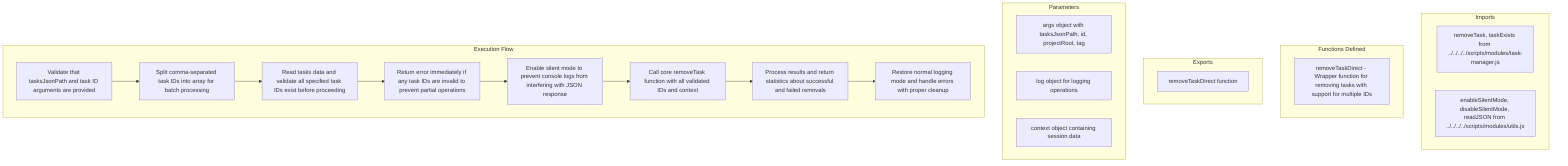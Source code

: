 flowchart TB
    subgraph Imports
        I1[removeTask, taskExists from ../../../../scripts/modules/task-manager.js]
        I2[enableSilentMode, disableSilentMode, readJSON from ../../../../scripts/modules/utils.js]
    end

    subgraph "Functions Defined"
        FU1[removeTaskDirect - Wrapper function for removing tasks with support for multiple IDs]
    end

    subgraph Exports
        E1[removeTaskDirect function]
    end

    subgraph Parameters
        P1[args object with tasksJsonPath, id, projectRoot, tag]
        P2[log object for logging operations]
        P3[context object containing session data]
    end

    subgraph "Execution Flow"
        FL1[Validate that tasksJsonPath and task ID arguments are provided]
        FL2[Split comma-separated task IDs into array for batch processing]
        FL3[Read tasks data and validate all specified task IDs exist before proceeding]
        FL4[Return error immediately if any task IDs are invalid to prevent partial operations]
        FL5[Enable silent mode to prevent console logs from interfering with JSON response]
        FL6[Call core removeTask function with all validated IDs and context]
        FL7[Process results and return statistics about successful and failed removals]
        FL8[Restore normal logging mode and handle errors with proper cleanup]
    end

    FL1 --> FL2
    FL2 --> FL3
    FL3 --> FL4
    FL4 --> FL5
    FL5 --> FL6
    FL6 --> FL7
    FL7 --> FL8